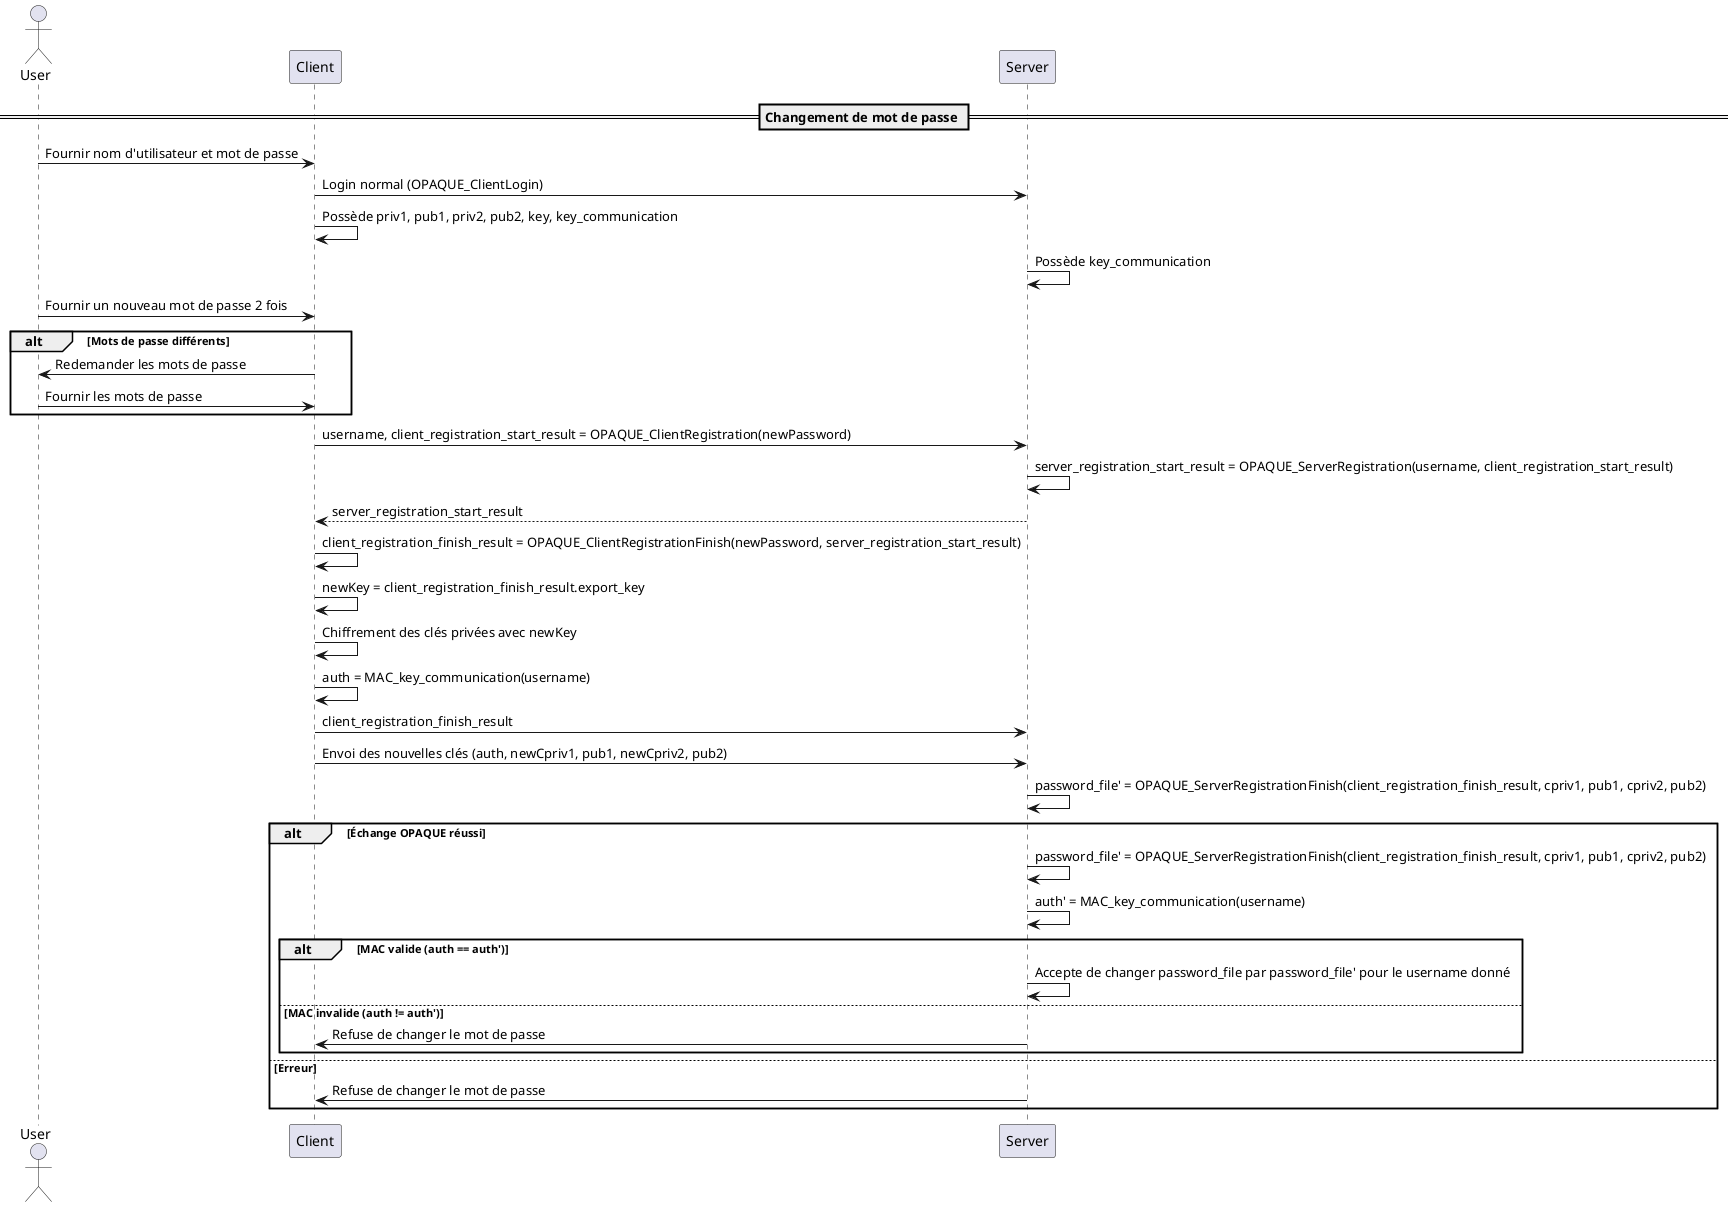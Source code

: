@startuml
actor User
participant Client
participant Server

== Changement de mot de passe ==
User -> Client: Fournir nom d'utilisateur et mot de passe

Client -> Server: Login normal (OPAQUE_ClientLogin)
Client -> Client: Possède priv1, pub1, priv2, pub2, key, key_communication
Server -> Server: Possède key_communication

User -> Client: Fournir un nouveau mot de passe 2 fois
alt Mots de passe différents
    Client -> User: Redemander les mots de passe
    User -> Client: Fournir les mots de passe
end

Client -> Server: username, client_registration_start_result = OPAQUE_ClientRegistration(newPassword)
Server -> Server: server_registration_start_result = OPAQUE_ServerRegistration(username, client_registration_start_result)
Server --> Client: server_registration_start_result
Client -> Client: client_registration_finish_result = OPAQUE_ClientRegistrationFinish(newPassword, server_registration_start_result)
Client -> Client: newKey = client_registration_finish_result.export_key

Client -> Client: Chiffrement des clés privées avec newKey
Client -> Client: auth = MAC_key_communication(username)

Client -> Server: client_registration_finish_result
Client -> Server: Envoi des nouvelles clés (auth, newCpriv1, pub1, newCpriv2, pub2)

Server -> Server: password_file' = OPAQUE_ServerRegistrationFinish(client_registration_finish_result, cpriv1, pub1, cpriv2, pub2)

alt Échange OPAQUE réussi
    Server -> Server: password_file' = OPAQUE_ServerRegistrationFinish(client_registration_finish_result, cpriv1, pub1, cpriv2, pub2)
    Server -> Server: auth' = MAC_key_communication(username)
    alt MAC valide (auth == auth')
        Server -> Server: Accepte de changer password_file par password_file' pour le username donné
    else MAC invalide (auth != auth')
        Server -> Client: Refuse de changer le mot de passe
    end
else Erreur
    Server -> Client: Refuse de changer le mot de passe
end

@enduml
